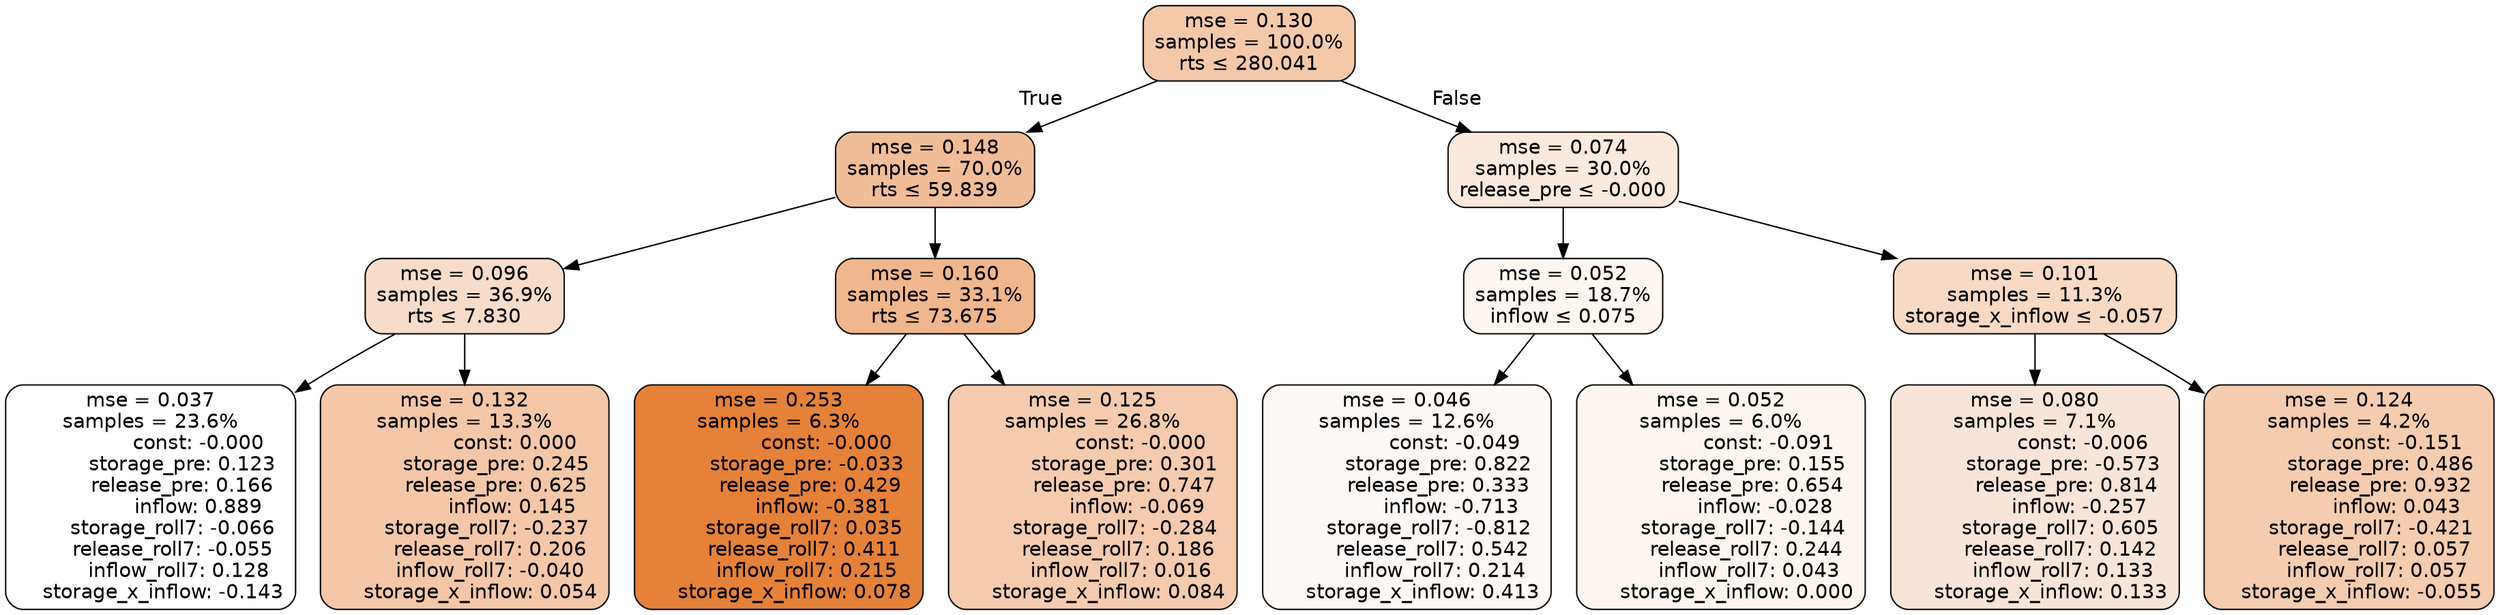 digraph tree {
bgcolor="transparent"
node [shape=rectangle, style="filled, rounded", color="black", fontname=helvetica] ;
edge [fontname=helvetica] ;
	"0" [label="mse = 0.130
samples = 100.0%
rts &le; 280.041", fillcolor="#f3c9aa"]
	"1" [label="mse = 0.148
samples = 70.0%
rts &le; 59.839", fillcolor="#f1bd98"]
	"2" [label="mse = 0.096
samples = 36.9%
rts &le; 7.830", fillcolor="#f7dcc9"]
	"3" [label="mse = 0.037
samples = 23.6%
               const: -0.000
          storage_pre: 0.123
          release_pre: 0.166
               inflow: 0.889
       storage_roll7: -0.066
       release_roll7: -0.055
         inflow_roll7: 0.128
    storage_x_inflow: -0.143", fillcolor="#ffffff"]
	"4" [label="mse = 0.132
samples = 13.3%
                const: 0.000
          storage_pre: 0.245
          release_pre: 0.625
               inflow: 0.145
       storage_roll7: -0.237
        release_roll7: 0.206
        inflow_roll7: -0.040
     storage_x_inflow: 0.054", fillcolor="#f3c7a7"]
	"5" [label="mse = 0.160
samples = 33.1%
rts &le; 73.675", fillcolor="#f0b68d"]
	"6" [label="mse = 0.253
samples = 6.3%
               const: -0.000
         storage_pre: -0.033
          release_pre: 0.429
              inflow: -0.381
        storage_roll7: 0.035
        release_roll7: 0.411
         inflow_roll7: 0.215
     storage_x_inflow: 0.078", fillcolor="#e58139"]
	"7" [label="mse = 0.125
samples = 26.8%
               const: -0.000
          storage_pre: 0.301
          release_pre: 0.747
              inflow: -0.069
       storage_roll7: -0.284
        release_roll7: 0.186
         inflow_roll7: 0.016
     storage_x_inflow: 0.084", fillcolor="#f4cbae"]
	"8" [label="mse = 0.074
samples = 30.0%
release_pre &le; -0.000", fillcolor="#fae9dd"]
	"9" [label="mse = 0.052
samples = 18.7%
inflow &le; 0.075", fillcolor="#fdf6f1"]
	"10" [label="mse = 0.046
samples = 12.6%
               const: -0.049
          storage_pre: 0.822
          release_pre: 0.333
              inflow: -0.713
       storage_roll7: -0.812
        release_roll7: 0.542
         inflow_roll7: 0.214
     storage_x_inflow: 0.413", fillcolor="#fdf9f7"]
	"11" [label="mse = 0.052
samples = 6.0%
               const: -0.091
          storage_pre: 0.155
          release_pre: 0.654
              inflow: -0.028
       storage_roll7: -0.144
        release_roll7: 0.244
         inflow_roll7: 0.043
     storage_x_inflow: 0.000", fillcolor="#fdf6f0"]
	"12" [label="mse = 0.101
samples = 11.3%
storage_x_inflow &le; -0.057", fillcolor="#f7d9c4"]
	"13" [label="mse = 0.080
samples = 7.1%
               const: -0.006
         storage_pre: -0.573
          release_pre: 0.814
              inflow: -0.257
        storage_roll7: 0.605
        release_roll7: 0.142
         inflow_roll7: 0.133
     storage_x_inflow: 0.133", fillcolor="#f9e5d7"]
	"14" [label="mse = 0.124
samples = 4.2%
               const: -0.151
          storage_pre: 0.486
          release_pre: 0.932
               inflow: 0.043
       storage_roll7: -0.421
        release_roll7: 0.057
         inflow_roll7: 0.057
    storage_x_inflow: -0.055", fillcolor="#f4ccaf"]

	"0" -> "1" [labeldistance=2.5, labelangle=45, headlabel="True"]
	"1" -> "2"
	"2" -> "3"
	"2" -> "4"
	"1" -> "5"
	"5" -> "6"
	"5" -> "7"
	"0" -> "8" [labeldistance=2.5, labelangle=-45, headlabel="False"]
	"8" -> "9"
	"9" -> "10"
	"9" -> "11"
	"8" -> "12"
	"12" -> "13"
	"12" -> "14"
}